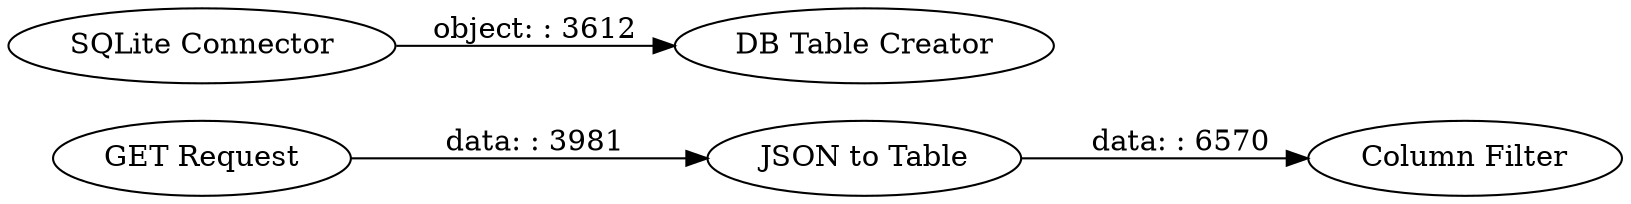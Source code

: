 digraph {
	"-956809116466480318_7" [label="Column Filter"]
	"-956809116466480318_2" [label="SQLite Connector"]
	"-956809116466480318_6" [label="JSON to Table"]
	"-956809116466480318_4" [label="DB Table Creator"]
	"-956809116466480318_5" [label="GET Request"]
	"-956809116466480318_6" -> "-956809116466480318_7" [label="data: : 6570"]
	"-956809116466480318_5" -> "-956809116466480318_6" [label="data: : 3981"]
	"-956809116466480318_2" -> "-956809116466480318_4" [label="object: : 3612"]
	rankdir=LR
}
